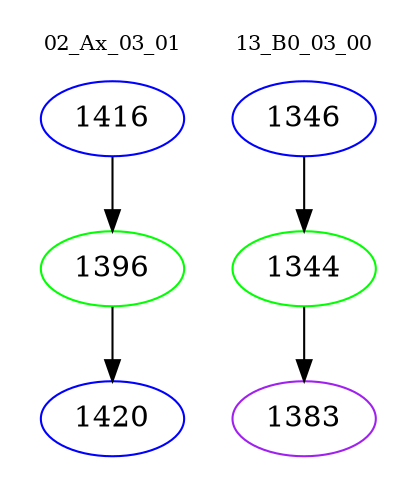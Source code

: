 digraph{
subgraph cluster_0 {
color = white
label = "02_Ax_03_01";
fontsize=10;
T0_1416 [label="1416", color="blue"]
T0_1416 -> T0_1396 [color="black"]
T0_1396 [label="1396", color="green"]
T0_1396 -> T0_1420 [color="black"]
T0_1420 [label="1420", color="blue"]
}
subgraph cluster_1 {
color = white
label = "13_B0_03_00";
fontsize=10;
T1_1346 [label="1346", color="blue"]
T1_1346 -> T1_1344 [color="black"]
T1_1344 [label="1344", color="green"]
T1_1344 -> T1_1383 [color="black"]
T1_1383 [label="1383", color="purple"]
}
}
